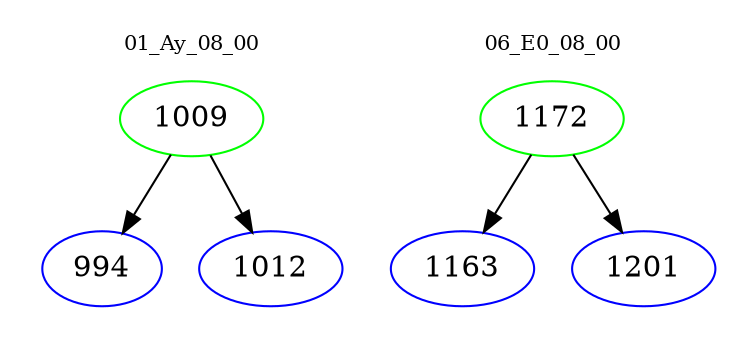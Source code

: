digraph{
subgraph cluster_0 {
color = white
label = "01_Ay_08_00";
fontsize=10;
T0_1009 [label="1009", color="green"]
T0_1009 -> T0_994 [color="black"]
T0_994 [label="994", color="blue"]
T0_1009 -> T0_1012 [color="black"]
T0_1012 [label="1012", color="blue"]
}
subgraph cluster_1 {
color = white
label = "06_E0_08_00";
fontsize=10;
T1_1172 [label="1172", color="green"]
T1_1172 -> T1_1163 [color="black"]
T1_1163 [label="1163", color="blue"]
T1_1172 -> T1_1201 [color="black"]
T1_1201 [label="1201", color="blue"]
}
}
